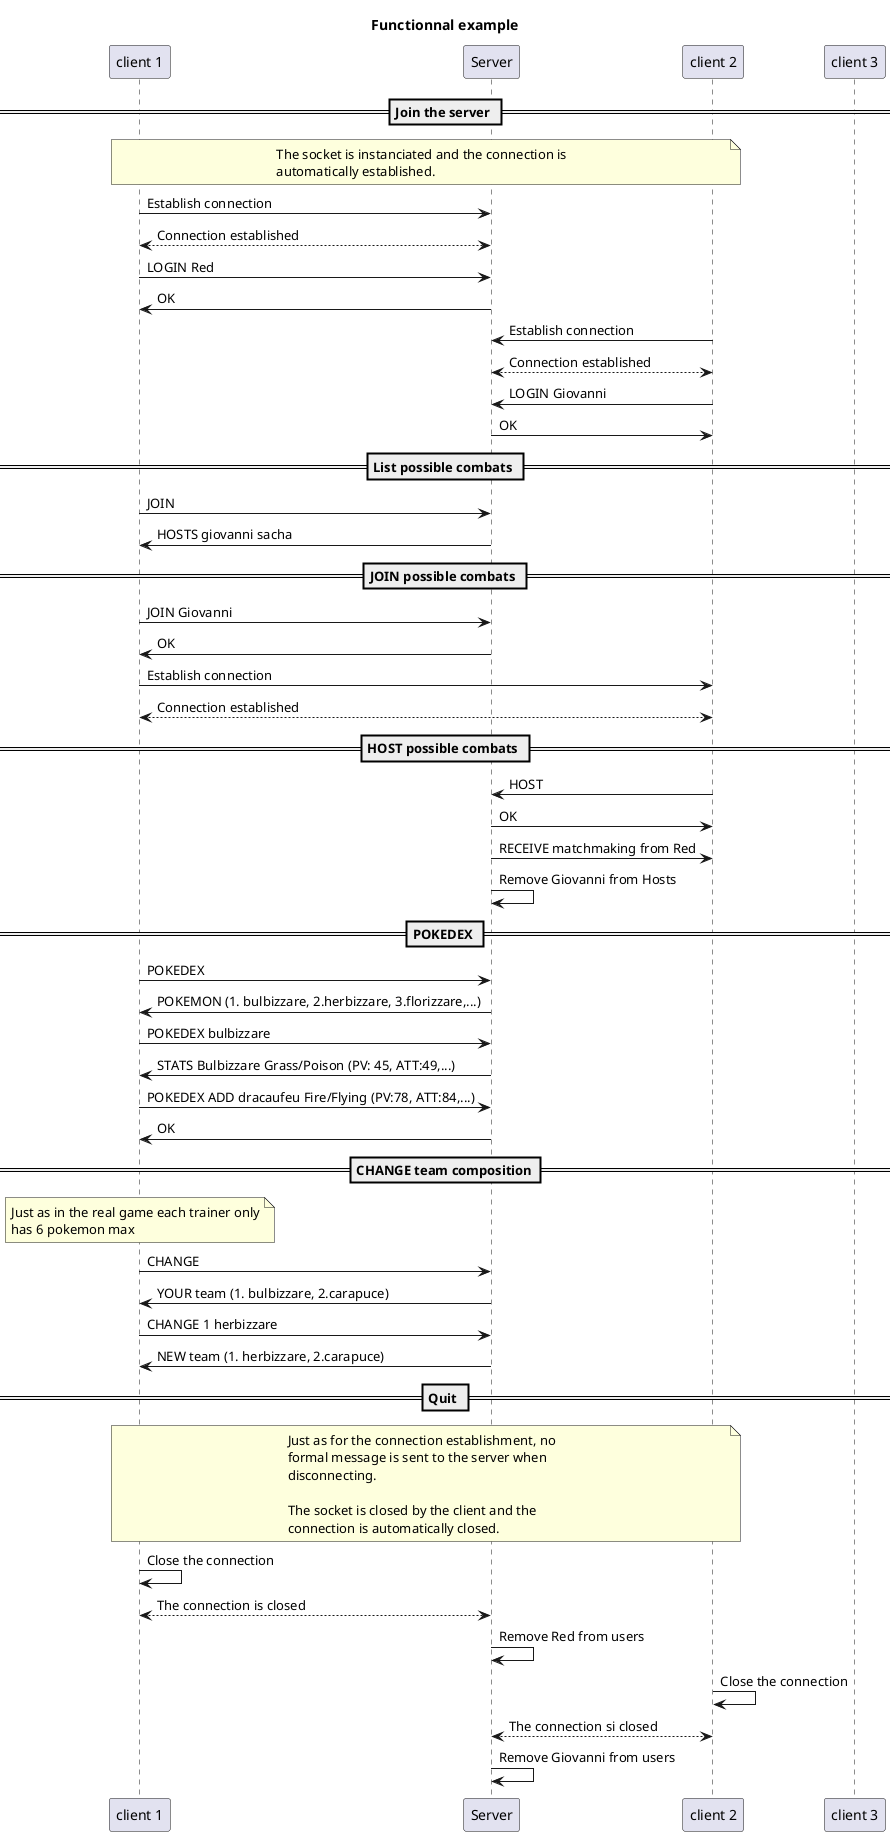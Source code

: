 @startuml functional-example

title "Functionnal example"

participant "client 1" as c1
participant "Server" as s
participant "client 2" as giovanni
participant "client 3" as sacha

== Join the server ==

note over c1,giovanni
The socket is instanciated and the connection is
automatically established.
end note

c1->s : Establish connection
c1<-->s : Connection established

c1->s: LOGIN Red
s->c1: OK

giovanni->s: Establish connection
s<-->giovanni: Connection established

giovanni->s: LOGIN Giovanni
s->giovanni: OK

== List possible combats ==

c1->s: JOIN
s->c1: HOSTS giovanni sacha

== JOIN possible combats ==

c1->s: JOIN Giovanni
s->c1: OK

c1->giovanni: Establish connection
c1<-->giovanni: Connection established

== HOST possible combats ==

giovanni->s: HOST
s->giovanni: OK
s->giovanni: RECEIVE matchmaking from Red
s->s: Remove Giovanni from Hosts

== POKEDEX ==

c1->s: POKEDEX
s->c1: POKEMON (1. bulbizzare, 2.herbizzare, 3.florizzare,...)
c1->s: POKEDEX bulbizzare
s->c1: STATS Bulbizzare Grass/Poison (PV: 45, ATT:49,...)

c1->s: POKEDEX ADD dracaufeu Fire/Flying (PV:78, ATT:84,...)
s->c1: OK

== CHANGE team composition==
note over c1
Just as in the real game each trainer only
has 6 pokemon max
end note

c1->s: CHANGE
s->c1: YOUR team (1. bulbizzare, 2.carapuce)
c1->s: CHANGE 1 herbizzare
s->c1: NEW team (1. herbizzare, 2.carapuce)

== Quit ==

note over c1,giovanni
Just as for the connection establishment, no
formal message is sent to the server when
disconnecting.

The socket is closed by the client and the
connection is automatically closed.
end note

c1->c1: Close the connection
c1<-->s: The connection is closed
s->s: Remove Red from users

giovanni->giovanni: Close the connection
giovanni<-->s: The connection si closed
s->s: Remove Giovanni from users

@enduml
